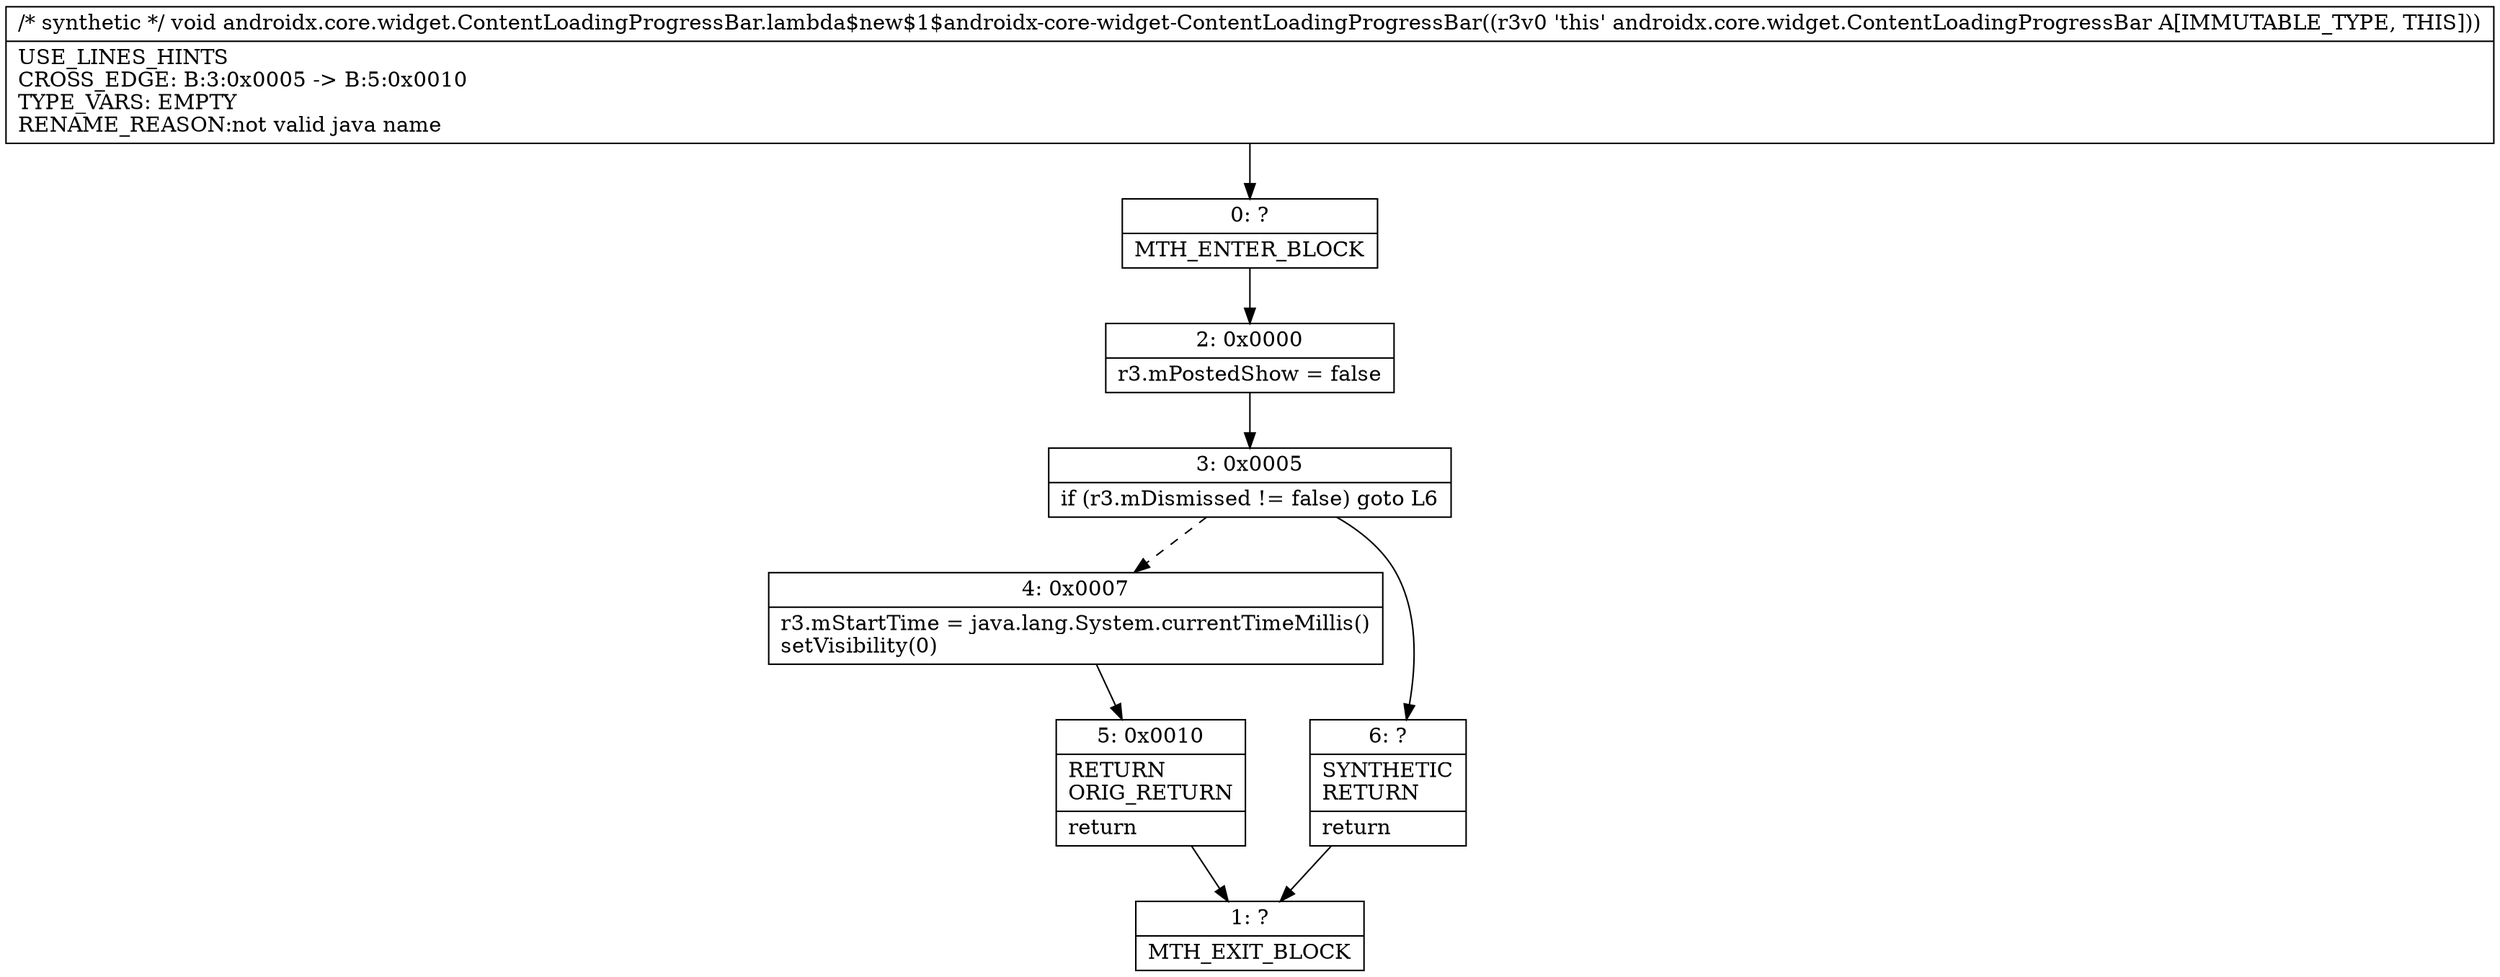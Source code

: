 digraph "CFG forandroidx.core.widget.ContentLoadingProgressBar.lambda$new$1$androidx\-core\-widget\-ContentLoadingProgressBar()V" {
Node_0 [shape=record,label="{0\:\ ?|MTH_ENTER_BLOCK\l}"];
Node_2 [shape=record,label="{2\:\ 0x0000|r3.mPostedShow = false\l}"];
Node_3 [shape=record,label="{3\:\ 0x0005|if (r3.mDismissed != false) goto L6\l}"];
Node_4 [shape=record,label="{4\:\ 0x0007|r3.mStartTime = java.lang.System.currentTimeMillis()\lsetVisibility(0)\l}"];
Node_5 [shape=record,label="{5\:\ 0x0010|RETURN\lORIG_RETURN\l|return\l}"];
Node_1 [shape=record,label="{1\:\ ?|MTH_EXIT_BLOCK\l}"];
Node_6 [shape=record,label="{6\:\ ?|SYNTHETIC\lRETURN\l|return\l}"];
MethodNode[shape=record,label="{\/* synthetic *\/ void androidx.core.widget.ContentLoadingProgressBar.lambda$new$1$androidx\-core\-widget\-ContentLoadingProgressBar((r3v0 'this' androidx.core.widget.ContentLoadingProgressBar A[IMMUTABLE_TYPE, THIS]))  | USE_LINES_HINTS\lCROSS_EDGE: B:3:0x0005 \-\> B:5:0x0010\lTYPE_VARS: EMPTY\lRENAME_REASON:not valid java name\l}"];
MethodNode -> Node_0;Node_0 -> Node_2;
Node_2 -> Node_3;
Node_3 -> Node_4[style=dashed];
Node_3 -> Node_6;
Node_4 -> Node_5;
Node_5 -> Node_1;
Node_6 -> Node_1;
}

